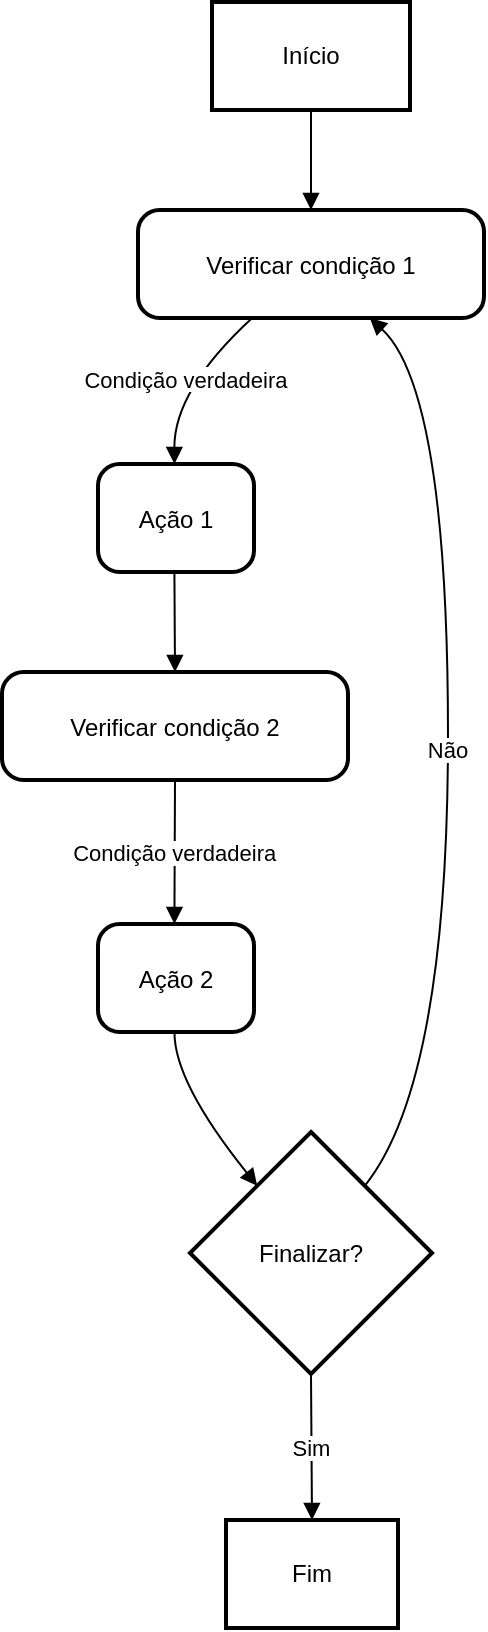 <mxfile version="26.1.0">
  <diagram name="Página-1" id="xG0RkTcZvf7Ym3p-JXQA">
    <mxGraphModel>
      <root>
        <mxCell id="0" />
        <mxCell id="1" parent="0" />
        <mxCell id="2" value="Início" style="whiteSpace=wrap;strokeWidth=2;" vertex="1" parent="1">
          <mxGeometry x="113" y="8" width="99" height="54" as="geometry" />
        </mxCell>
        <mxCell id="3" value="Verificar condição 1" style="rounded=1;arcSize=20;strokeWidth=2" vertex="1" parent="1">
          <mxGeometry x="76" y="112" width="173" height="54" as="geometry" />
        </mxCell>
        <mxCell id="4" value="Ação 1" style="rounded=1;arcSize=20;strokeWidth=2" vertex="1" parent="1">
          <mxGeometry x="56" y="239" width="78" height="54" as="geometry" />
        </mxCell>
        <mxCell id="5" value="Verificar condição 2" style="rounded=1;arcSize=20;strokeWidth=2" vertex="1" parent="1">
          <mxGeometry x="8" y="343" width="173" height="54" as="geometry" />
        </mxCell>
        <mxCell id="6" value="Ação 2" style="rounded=1;arcSize=20;strokeWidth=2" vertex="1" parent="1">
          <mxGeometry x="56" y="469" width="78" height="54" as="geometry" />
        </mxCell>
        <mxCell id="7" value="Finalizar?" style="rhombus;strokeWidth=2;whiteSpace=wrap;" vertex="1" parent="1">
          <mxGeometry x="102" y="573" width="121" height="121" as="geometry" />
        </mxCell>
        <mxCell id="8" value="Fim" style="whiteSpace=wrap;strokeWidth=2;" vertex="1" parent="1">
          <mxGeometry x="120" y="767" width="86" height="54" as="geometry" />
        </mxCell>
        <mxCell id="9" value="" style="curved=1;startArrow=none;endArrow=block;exitX=0.5;exitY=1;entryX=0.5;entryY=0;" edge="1" parent="1" source="2" target="3">
          <mxGeometry relative="1" as="geometry">
            <Array as="points" />
          </mxGeometry>
        </mxCell>
        <mxCell id="10" value="Condição verdadeira" style="curved=1;startArrow=none;endArrow=block;exitX=0.33;exitY=1;entryX=0.49;entryY=-0.01;" edge="1" parent="1" source="3" target="4">
          <mxGeometry relative="1" as="geometry">
            <Array as="points">
              <mxPoint x="94" y="202" />
            </Array>
          </mxGeometry>
        </mxCell>
        <mxCell id="11" value="" style="curved=1;startArrow=none;endArrow=block;exitX=0.49;exitY=0.99;entryX=0.5;entryY=-0.01;" edge="1" parent="1" source="4" target="5">
          <mxGeometry relative="1" as="geometry">
            <Array as="points" />
          </mxGeometry>
        </mxCell>
        <mxCell id="12" value="Condição verdadeira" style="curved=1;startArrow=none;endArrow=block;exitX=0.5;exitY=0.99;entryX=0.49;entryY=0.01;" edge="1" parent="1" source="5" target="6">
          <mxGeometry relative="1" as="geometry">
            <Array as="points" />
          </mxGeometry>
        </mxCell>
        <mxCell id="13" value="" style="curved=1;startArrow=none;endArrow=block;exitX=0.49;exitY=1.01;entryX=0.1;entryY=0;" edge="1" parent="1" source="6" target="7">
          <mxGeometry relative="1" as="geometry">
            <Array as="points">
              <mxPoint x="94" y="548" />
            </Array>
          </mxGeometry>
        </mxCell>
        <mxCell id="14" value="Não" style="curved=1;startArrow=none;endArrow=block;exitX=0.9;exitY=0;entryX=0.67;entryY=1;" edge="1" parent="1" source="7" target="3">
          <mxGeometry relative="1" as="geometry">
            <Array as="points">
              <mxPoint x="231" y="548" />
              <mxPoint x="231" y="202" />
            </Array>
          </mxGeometry>
        </mxCell>
        <mxCell id="15" value="Sim" style="curved=1;startArrow=none;endArrow=block;exitX=0.5;exitY=1.01;entryX=0.5;entryY=0.01;" edge="1" parent="1" source="7" target="8">
          <mxGeometry relative="1" as="geometry">
            <Array as="points" />
          </mxGeometry>
        </mxCell>
      </root>
    </mxGraphModel>
  </diagram>
</mxfile>

